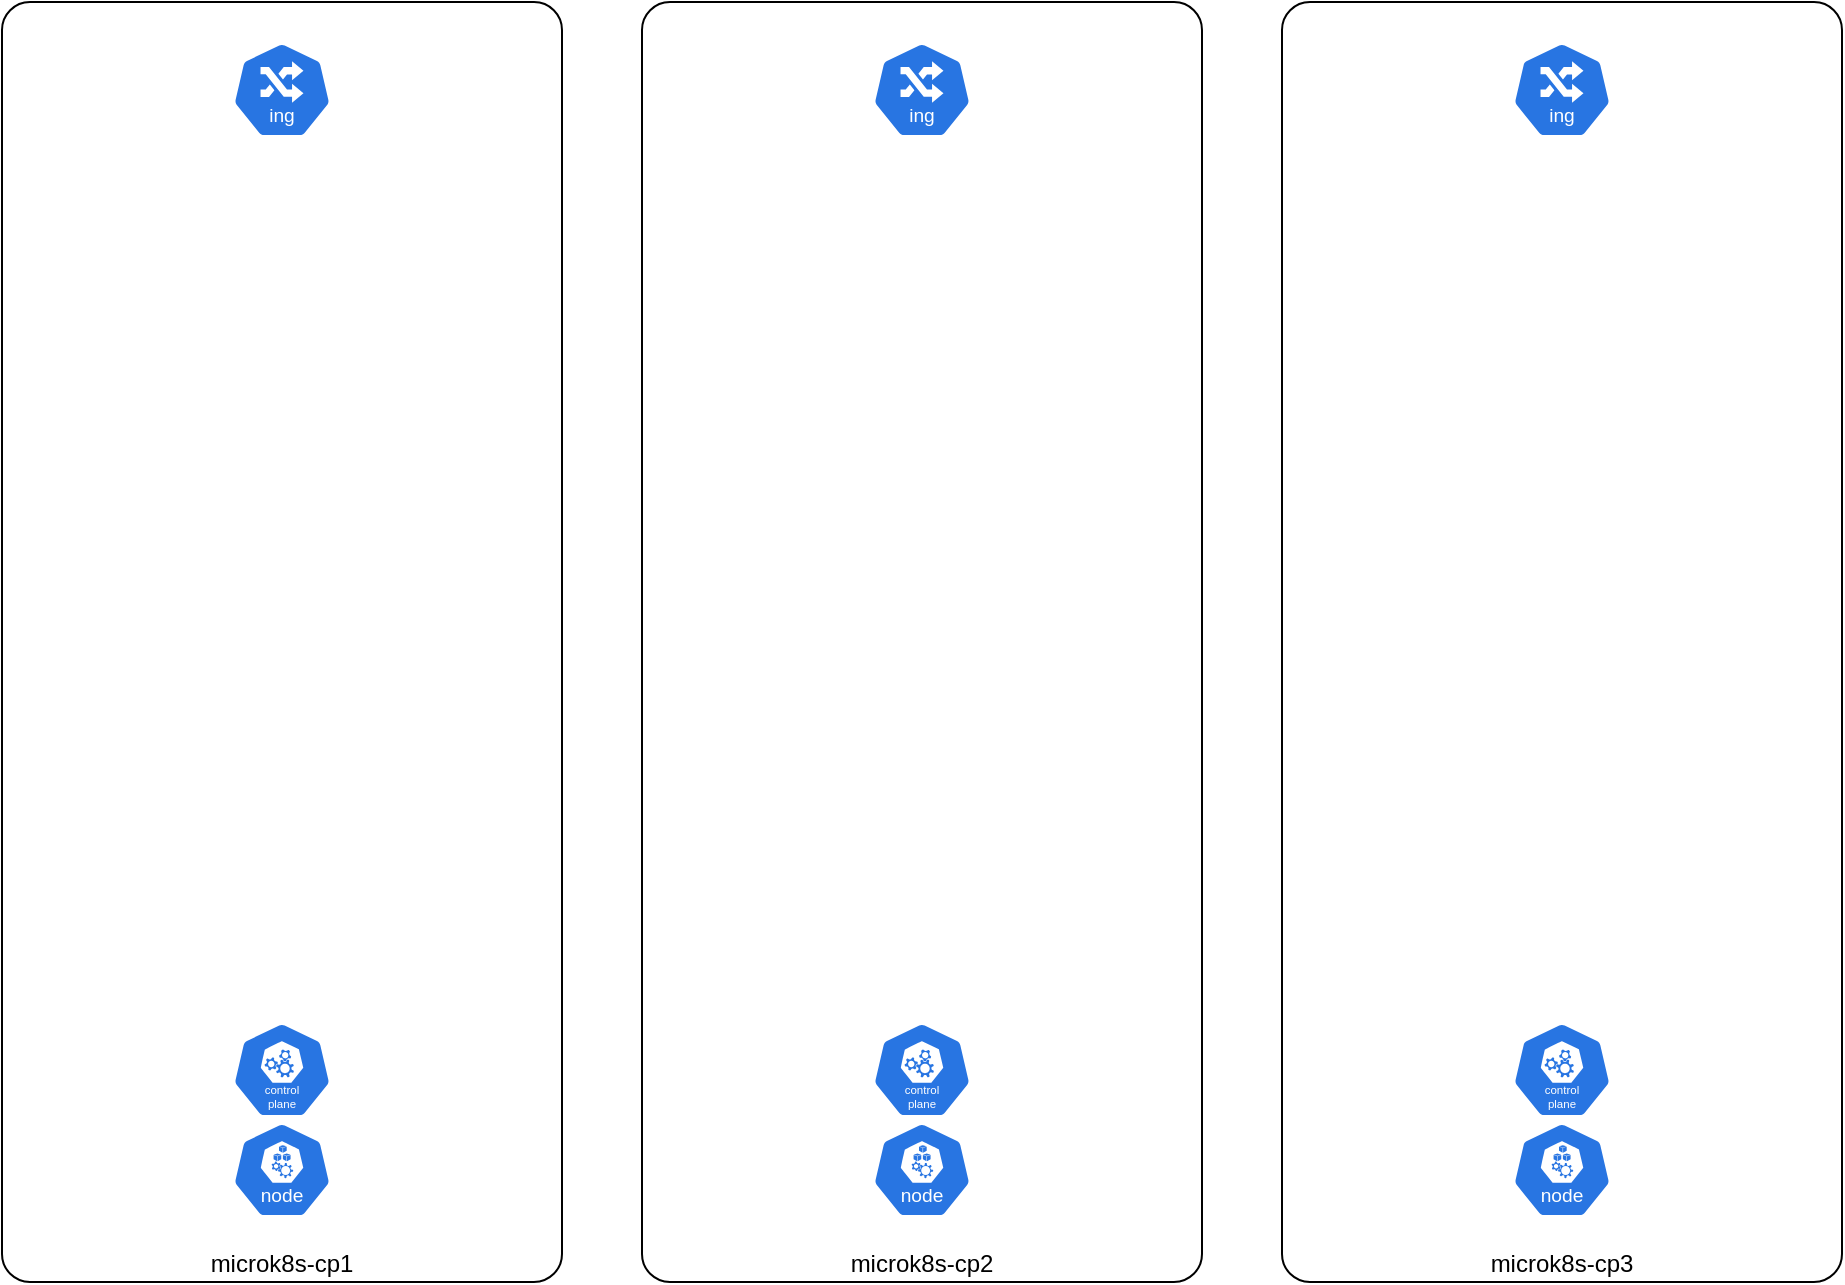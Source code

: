 <mxfile version="24.8.0">
  <diagram name="Page-1" id="MZ3kLSkGgF4cfio_5Eok">
    <mxGraphModel dx="1563" dy="951" grid="1" gridSize="10" guides="1" tooltips="1" connect="1" arrows="1" fold="1" page="1" pageScale="1" pageWidth="827" pageHeight="1169" math="0" shadow="0">
      <root>
        <mxCell id="0" />
        <mxCell id="1" parent="0" />
        <mxCell id="m-8_MUBNje1lx4S2R_VY-1" value="microk8s-cp1" style="rounded=1;whiteSpace=wrap;html=1;arcSize=5;verticalAlign=bottom;" vertex="1" parent="1">
          <mxGeometry x="40" y="360" width="280" height="640" as="geometry" />
        </mxCell>
        <mxCell id="m-8_MUBNje1lx4S2R_VY-2" value="microk8s-cp2" style="rounded=1;whiteSpace=wrap;html=1;arcSize=5;verticalAlign=bottom;" vertex="1" parent="1">
          <mxGeometry x="360" y="360" width="280" height="640" as="geometry" />
        </mxCell>
        <mxCell id="m-8_MUBNje1lx4S2R_VY-3" value="microk8s-cp3" style="rounded=1;whiteSpace=wrap;html=1;arcSize=5;verticalAlign=bottom;" vertex="1" parent="1">
          <mxGeometry x="680" y="360" width="280" height="640" as="geometry" />
        </mxCell>
        <mxCell id="m-8_MUBNje1lx4S2R_VY-4" value="" style="aspect=fixed;sketch=0;html=1;dashed=0;whitespace=wrap;verticalLabelPosition=bottom;verticalAlign=top;fillColor=#2875E2;strokeColor=#ffffff;points=[[0.005,0.63,0],[0.1,0.2,0],[0.9,0.2,0],[0.5,0,0],[0.995,0.63,0],[0.72,0.99,0],[0.5,1,0],[0.28,0.99,0]];shape=mxgraph.kubernetes.icon2;kubernetesLabel=1;prIcon=control_plane" vertex="1" parent="1">
          <mxGeometry x="155" y="870" width="50" height="48" as="geometry" />
        </mxCell>
        <mxCell id="m-8_MUBNje1lx4S2R_VY-7" value="" style="aspect=fixed;sketch=0;html=1;dashed=0;whitespace=wrap;verticalLabelPosition=bottom;verticalAlign=top;fillColor=#2875E2;strokeColor=#ffffff;points=[[0.005,0.63,0],[0.1,0.2,0],[0.9,0.2,0],[0.5,0,0],[0.995,0.63,0],[0.72,0.99,0],[0.5,1,0],[0.28,0.99,0]];shape=mxgraph.kubernetes.icon2;kubernetesLabel=1;prIcon=ing" vertex="1" parent="1">
          <mxGeometry x="155" y="380" width="50" height="48" as="geometry" />
        </mxCell>
        <mxCell id="m-8_MUBNje1lx4S2R_VY-8" value="" style="aspect=fixed;sketch=0;html=1;dashed=0;whitespace=wrap;verticalLabelPosition=bottom;verticalAlign=top;fillColor=#2875E2;strokeColor=#ffffff;points=[[0.005,0.63,0],[0.1,0.2,0],[0.9,0.2,0],[0.5,0,0],[0.995,0.63,0],[0.72,0.99,0],[0.5,1,0],[0.28,0.99,0]];shape=mxgraph.kubernetes.icon2;kubernetesLabel=1;prIcon=ing" vertex="1" parent="1">
          <mxGeometry x="475" y="380" width="50" height="48" as="geometry" />
        </mxCell>
        <mxCell id="m-8_MUBNje1lx4S2R_VY-9" value="" style="aspect=fixed;sketch=0;html=1;dashed=0;whitespace=wrap;verticalLabelPosition=bottom;verticalAlign=top;fillColor=#2875E2;strokeColor=#ffffff;points=[[0.005,0.63,0],[0.1,0.2,0],[0.9,0.2,0],[0.5,0,0],[0.995,0.63,0],[0.72,0.99,0],[0.5,1,0],[0.28,0.99,0]];shape=mxgraph.kubernetes.icon2;kubernetesLabel=1;prIcon=ing" vertex="1" parent="1">
          <mxGeometry x="795" y="380" width="50" height="48" as="geometry" />
        </mxCell>
        <mxCell id="m-8_MUBNje1lx4S2R_VY-10" value="" style="aspect=fixed;sketch=0;html=1;dashed=0;whitespace=wrap;verticalLabelPosition=bottom;verticalAlign=top;fillColor=#2875E2;strokeColor=#ffffff;points=[[0.005,0.63,0],[0.1,0.2,0],[0.9,0.2,0],[0.5,0,0],[0.995,0.63,0],[0.72,0.99,0],[0.5,1,0],[0.28,0.99,0]];shape=mxgraph.kubernetes.icon2;kubernetesLabel=1;prIcon=node" vertex="1" parent="1">
          <mxGeometry x="155" y="920" width="50" height="48" as="geometry" />
        </mxCell>
        <mxCell id="m-8_MUBNje1lx4S2R_VY-13" value="" style="aspect=fixed;sketch=0;html=1;dashed=0;whitespace=wrap;verticalLabelPosition=bottom;verticalAlign=top;fillColor=#2875E2;strokeColor=#ffffff;points=[[0.005,0.63,0],[0.1,0.2,0],[0.9,0.2,0],[0.5,0,0],[0.995,0.63,0],[0.72,0.99,0],[0.5,1,0],[0.28,0.99,0]];shape=mxgraph.kubernetes.icon2;kubernetesLabel=1;prIcon=control_plane" vertex="1" parent="1">
          <mxGeometry x="475" y="870" width="50" height="48" as="geometry" />
        </mxCell>
        <mxCell id="m-8_MUBNje1lx4S2R_VY-14" value="" style="aspect=fixed;sketch=0;html=1;dashed=0;whitespace=wrap;verticalLabelPosition=bottom;verticalAlign=top;fillColor=#2875E2;strokeColor=#ffffff;points=[[0.005,0.63,0],[0.1,0.2,0],[0.9,0.2,0],[0.5,0,0],[0.995,0.63,0],[0.72,0.99,0],[0.5,1,0],[0.28,0.99,0]];shape=mxgraph.kubernetes.icon2;kubernetesLabel=1;prIcon=node" vertex="1" parent="1">
          <mxGeometry x="475" y="920" width="50" height="48" as="geometry" />
        </mxCell>
        <mxCell id="m-8_MUBNje1lx4S2R_VY-15" value="" style="aspect=fixed;sketch=0;html=1;dashed=0;whitespace=wrap;verticalLabelPosition=bottom;verticalAlign=top;fillColor=#2875E2;strokeColor=#ffffff;points=[[0.005,0.63,0],[0.1,0.2,0],[0.9,0.2,0],[0.5,0,0],[0.995,0.63,0],[0.72,0.99,0],[0.5,1,0],[0.28,0.99,0]];shape=mxgraph.kubernetes.icon2;kubernetesLabel=1;prIcon=control_plane" vertex="1" parent="1">
          <mxGeometry x="795" y="870" width="50" height="48" as="geometry" />
        </mxCell>
        <mxCell id="m-8_MUBNje1lx4S2R_VY-16" value="" style="aspect=fixed;sketch=0;html=1;dashed=0;whitespace=wrap;verticalLabelPosition=bottom;verticalAlign=top;fillColor=#2875E2;strokeColor=#ffffff;points=[[0.005,0.63,0],[0.1,0.2,0],[0.9,0.2,0],[0.5,0,0],[0.995,0.63,0],[0.72,0.99,0],[0.5,1,0],[0.28,0.99,0]];shape=mxgraph.kubernetes.icon2;kubernetesLabel=1;prIcon=node" vertex="1" parent="1">
          <mxGeometry x="795" y="920" width="50" height="48" as="geometry" />
        </mxCell>
      </root>
    </mxGraphModel>
  </diagram>
</mxfile>
